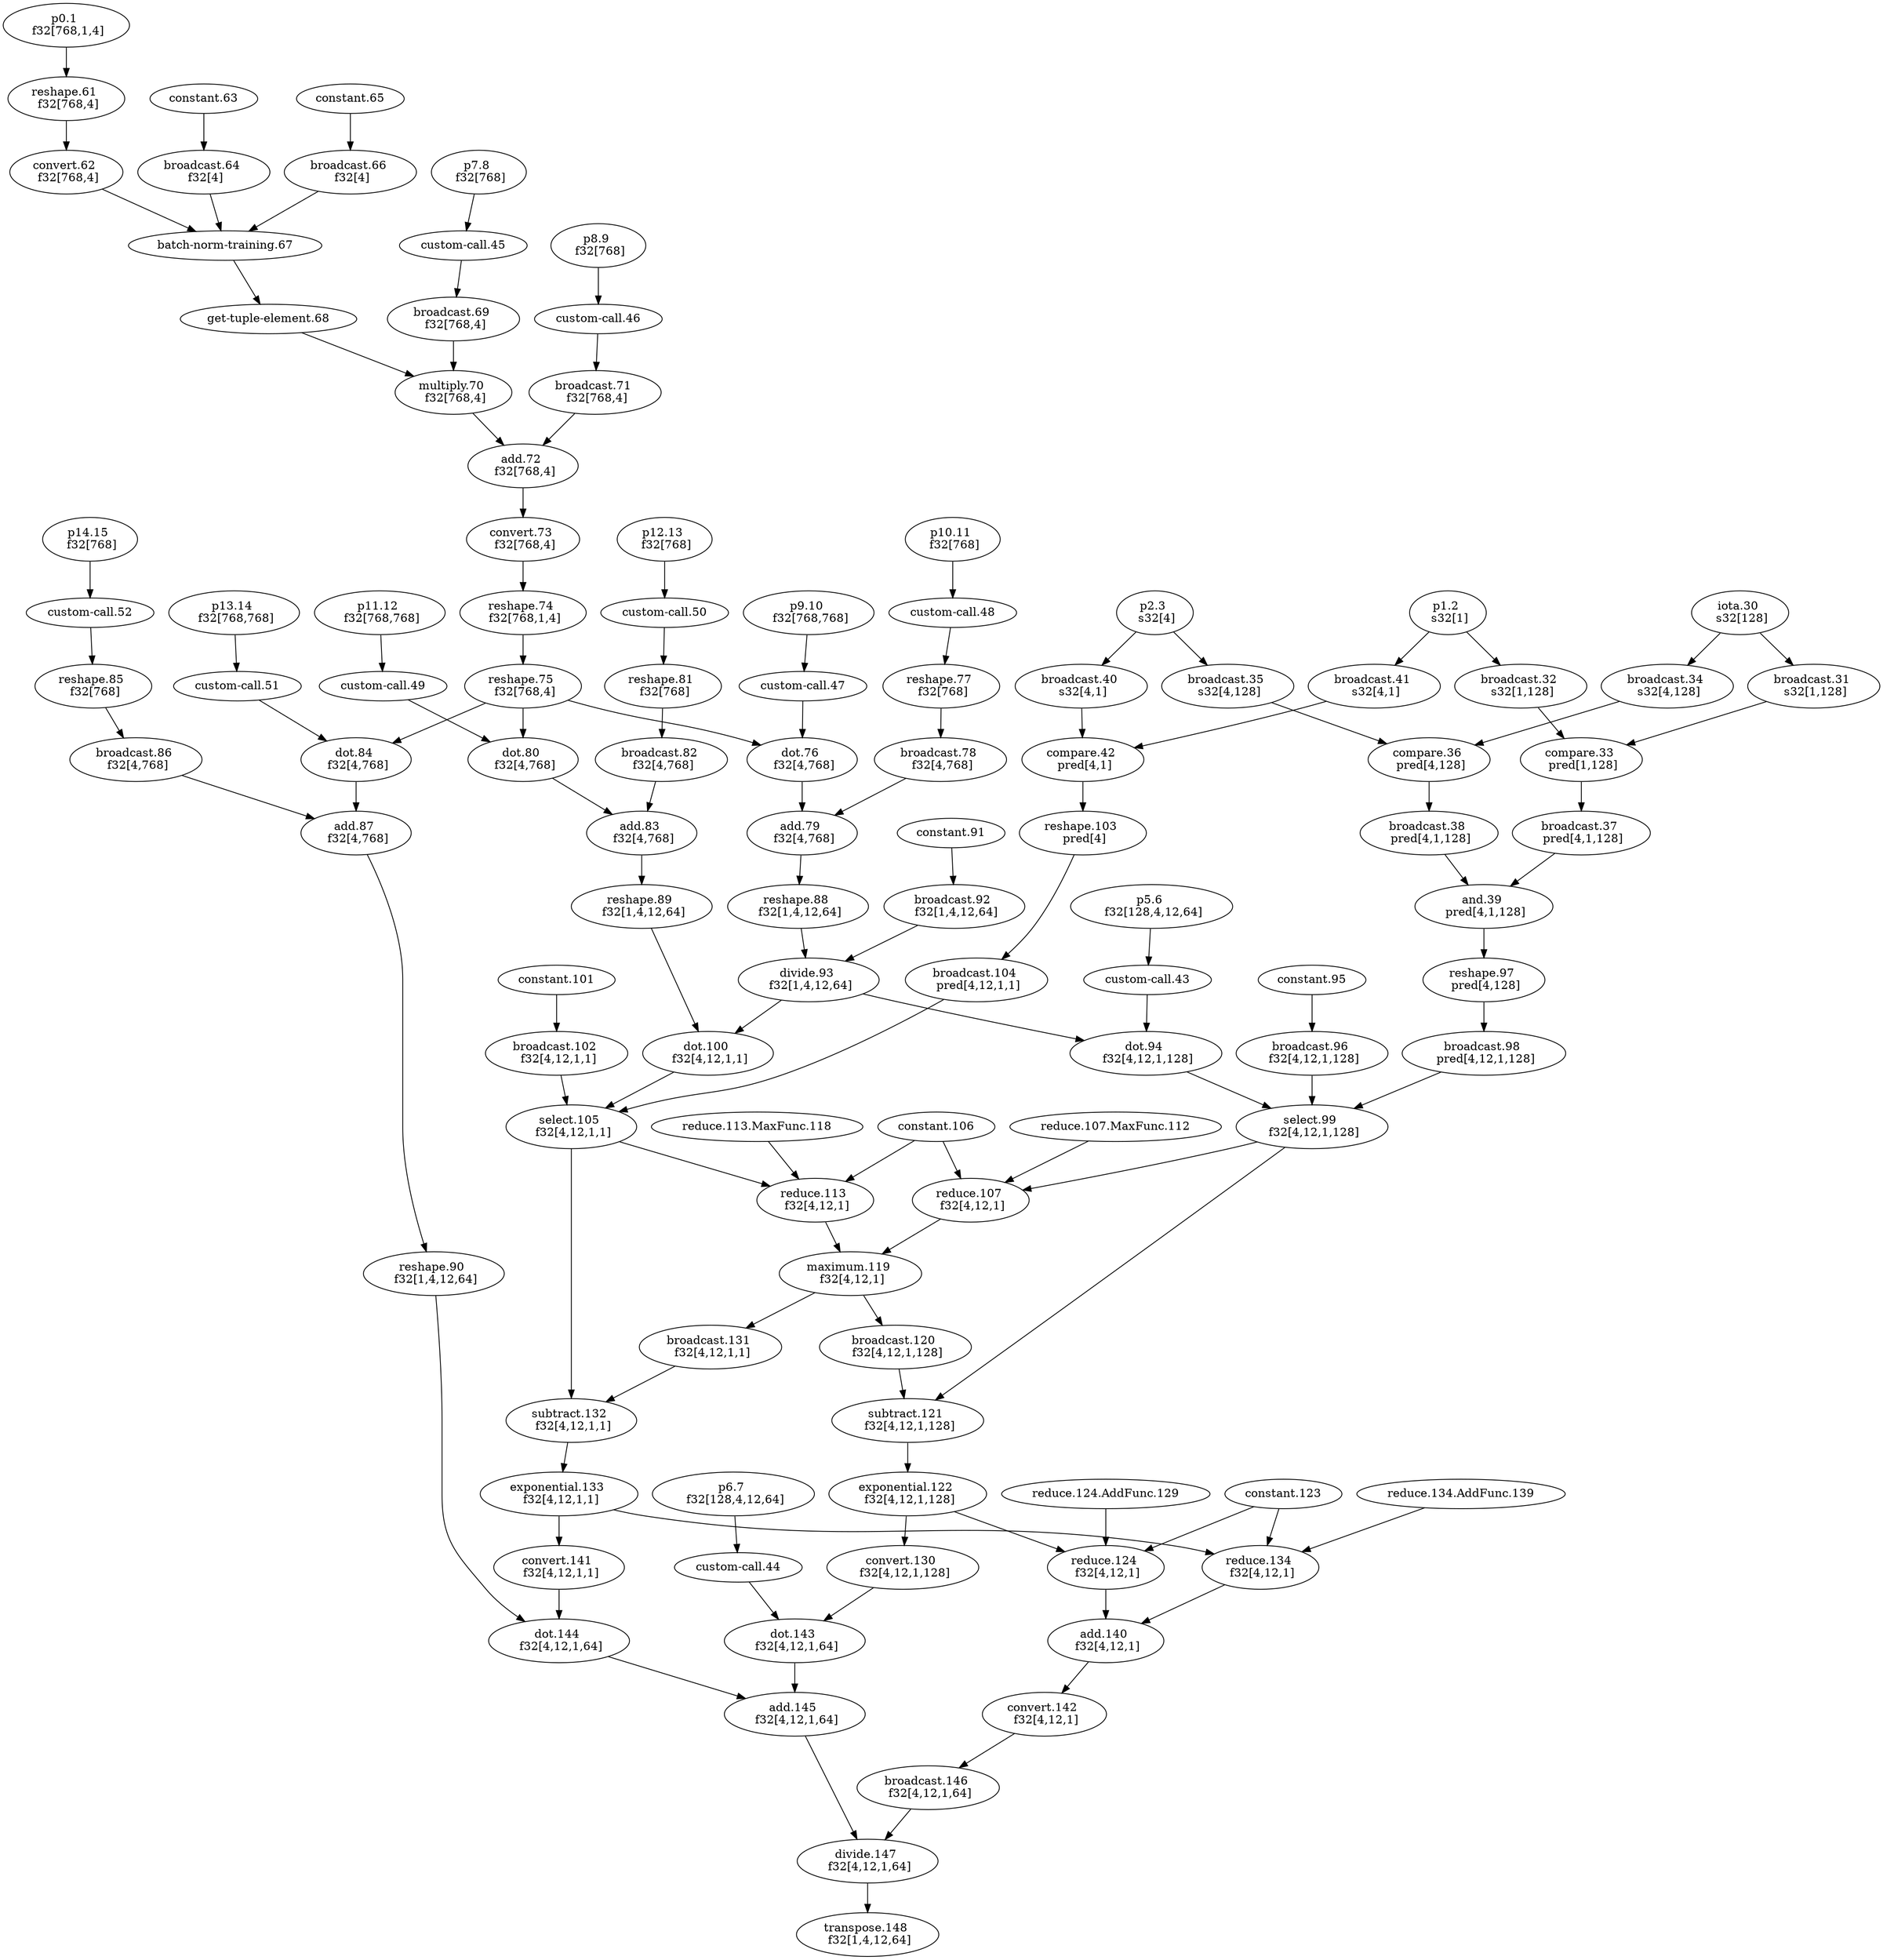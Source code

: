 digraph HloModule { 
	"iota.30" [label="iota.30 \n s32[128]"];
	"broadcast.31" [label="broadcast.31 \n s32[1,128]"];
	"p1.2" [label="p1.2 \n s32[1]"];
	"broadcast.32" [label="broadcast.32 \n s32[1,128]"];
	"compare.33" [label="compare.33 \n pred[1,128]"];
	"broadcast.37" [label="broadcast.37 \n pred[4,1,128]"];
	"broadcast.34" [label="broadcast.34 \n s32[4,128]"];
	"p2.3" [label="p2.3 \n s32[4]"];
	"broadcast.35" [label="broadcast.35 \n s32[4,128]"];
	"compare.36" [label="compare.36 \n pred[4,128]"];
	"broadcast.38" [label="broadcast.38 \n pred[4,1,128]"];
	"and.39" [label="and.39 \n pred[4,1,128]"];
	"reshape.97" [label="reshape.97 \n pred[4,128]"];
	"broadcast.98" [label="broadcast.98 \n pred[4,12,1,128]"];
	"p0.1" [label="p0.1 \n f32[768,1,4]"];
	"reshape.61" [label="reshape.61 \n f32[768,4]"];
	"convert.62" [label="convert.62 \n f32[768,4]"];
	"broadcast.64" [label="broadcast.64 \n f32[4]"];
	"broadcast.66" [label="broadcast.66 \n f32[4]"];
	"p7.8" [label="p7.8 \n f32[768]"];
	"broadcast.69" [label="broadcast.69 \n f32[768,4]"];
	"multiply.70" [label="multiply.70 \n f32[768,4]"];
	"p8.9" [label="p8.9 \n f32[768]"];
	"broadcast.71" [label="broadcast.71 \n f32[768,4]"];
	"add.72" [label="add.72 \n f32[768,4]"];
	"convert.73" [label="convert.73 \n f32[768,4]"];
	"reshape.74" [label="reshape.74 \n f32[768,1,4]"];
	"reshape.75" [label="reshape.75 \n f32[768,4]"];
	"p9.10" [label="p9.10 \n f32[768,768]"];
	"dot.76" [label="dot.76 \n f32[4,768]"];
	"p10.11" [label="p10.11 \n f32[768]"];
	"reshape.77" [label="reshape.77 \n f32[768]"];
	"broadcast.78" [label="broadcast.78 \n f32[4,768]"];
	"add.79" [label="add.79 \n f32[4,768]"];
	"reshape.88" [label="reshape.88 \n f32[1,4,12,64]"];
	"broadcast.92" [label="broadcast.92 \n f32[1,4,12,64]"];
	"divide.93" [label="divide.93 \n f32[1,4,12,64]"];
	"p5.6" [label="p5.6 \n f32[128,4,12,64]"];
	"dot.94" [label="dot.94 \n f32[4,12,1,128]"];
	"broadcast.96" [label="broadcast.96 \n f32[4,12,1,128]"];
	"select.99" [label="select.99 \n f32[4,12,1,128]"];
	"reduce.107" [label="reduce.107 \n f32[4,12,1]"];
	"broadcast.41" [label="broadcast.41 \n s32[4,1]"];
	"broadcast.40" [label="broadcast.40 \n s32[4,1]"];
	"compare.42" [label="compare.42 \n pred[4,1]"];
	"reshape.103" [label="reshape.103 \n pred[4]"];
	"broadcast.104" [label="broadcast.104 \n pred[4,12,1,1]"];
	"p11.12" [label="p11.12 \n f32[768,768]"];
	"dot.80" [label="dot.80 \n f32[4,768]"];
	"p12.13" [label="p12.13 \n f32[768]"];
	"reshape.81" [label="reshape.81 \n f32[768]"];
	"broadcast.82" [label="broadcast.82 \n f32[4,768]"];
	"add.83" [label="add.83 \n f32[4,768]"];
	"reshape.89" [label="reshape.89 \n f32[1,4,12,64]"];
	"dot.100" [label="dot.100 \n f32[4,12,1,1]"];
	"broadcast.102" [label="broadcast.102 \n f32[4,12,1,1]"];
	"select.105" [label="select.105 \n f32[4,12,1,1]"];
	"reduce.113" [label="reduce.113 \n f32[4,12,1]"];
	"maximum.119" [label="maximum.119 \n f32[4,12,1]"];
	"broadcast.120" [label="broadcast.120 \n f32[4,12,1,128]"];
	"subtract.121" [label="subtract.121 \n f32[4,12,1,128]"];
	"exponential.122" [label="exponential.122 \n f32[4,12,1,128]"];
	"convert.130" [label="convert.130 \n f32[4,12,1,128]"];
	"p6.7" [label="p6.7 \n f32[128,4,12,64]"];
	"dot.143" [label="dot.143 \n f32[4,12,1,64]"];
	"broadcast.131" [label="broadcast.131 \n f32[4,12,1,1]"];
	"subtract.132" [label="subtract.132 \n f32[4,12,1,1]"];
	"exponential.133" [label="exponential.133 \n f32[4,12,1,1]"];
	"convert.141" [label="convert.141 \n f32[4,12,1,1]"];
	"p13.14" [label="p13.14 \n f32[768,768]"];
	"dot.84" [label="dot.84 \n f32[4,768]"];
	"p14.15" [label="p14.15 \n f32[768]"];
	"reshape.85" [label="reshape.85 \n f32[768]"];
	"broadcast.86" [label="broadcast.86 \n f32[4,768]"];
	"add.87" [label="add.87 \n f32[4,768]"];
	"reshape.90" [label="reshape.90 \n f32[1,4,12,64]"];
	"dot.144" [label="dot.144 \n f32[4,12,1,64]"];
	"add.145" [label="add.145 \n f32[4,12,1,64]"];
	"reduce.124" [label="reduce.124 \n f32[4,12,1]"];
	"reduce.134" [label="reduce.134 \n f32[4,12,1]"];
	"add.140" [label="add.140 \n f32[4,12,1]"];
	"convert.142" [label="convert.142 \n f32[4,12,1]"];
	"broadcast.146" [label="broadcast.146 \n f32[4,12,1,64]"];
	"divide.147" [label="divide.147 \n f32[4,12,1,64]"];
	"transpose.148" [label="transpose.148 \n f32[1,4,12,64]"]; 
 	"iota.30" -> "broadcast.31";
	"p1.2" -> "broadcast.32";
	"broadcast.31" -> "compare.33";
	"broadcast.32" -> "compare.33";
	"compare.33" -> "broadcast.37";
	"iota.30" -> "broadcast.34";
	"p2.3" -> "broadcast.35";
	"broadcast.34" -> "compare.36";
	"broadcast.35" -> "compare.36";
	"compare.36" -> "broadcast.38";
	"broadcast.37" -> "and.39";
	"broadcast.38" -> "and.39";
	"and.39" -> "reshape.97";
	"reshape.97" -> "broadcast.98";
	"p0.1" -> "reshape.61";
	"reshape.61" -> "convert.62";
	"constant.63" -> "broadcast.64";
	"constant.65" -> "broadcast.66";
	"convert.62" -> "batch-norm-training.67";
	"broadcast.64" -> "batch-norm-training.67";
	"broadcast.66" -> "batch-norm-training.67";
	"batch-norm-training.67" -> "get-tuple-element.68";
	"p7.8" -> "custom-call.45";
	"custom-call.45" -> "broadcast.69";
	"get-tuple-element.68" -> "multiply.70";
	"broadcast.69" -> "multiply.70";
	"p8.9" -> "custom-call.46";
	"custom-call.46" -> "broadcast.71";
	"multiply.70" -> "add.72";
	"broadcast.71" -> "add.72";
	"add.72" -> "convert.73";
	"convert.73" -> "reshape.74";
	"reshape.74" -> "reshape.75";
	"p9.10" -> "custom-call.47";
	"reshape.75" -> "dot.76";
	"custom-call.47" -> "dot.76";
	"p10.11" -> "custom-call.48";
	"custom-call.48" -> "reshape.77";
	"reshape.77" -> "broadcast.78";
	"dot.76" -> "add.79";
	"broadcast.78" -> "add.79";
	"add.79" -> "reshape.88";
	"constant.91" -> "broadcast.92";
	"reshape.88" -> "divide.93";
	"broadcast.92" -> "divide.93";
	"p5.6" -> "custom-call.43";
	"divide.93" -> "dot.94";
	"custom-call.43" -> "dot.94";
	"constant.95" -> "broadcast.96";
	"broadcast.98" -> "select.99";
	"dot.94" -> "select.99";
	"broadcast.96" -> "select.99";
	"select.99" -> "reduce.107";
	"constant.106" -> "reduce.107";
	"reduce.107.MaxFunc.112" -> "reduce.107";
	"p1.2" -> "broadcast.41";
	"p2.3" -> "broadcast.40";
	"broadcast.41" -> "compare.42";
	"broadcast.40" -> "compare.42";
	"compare.42" -> "reshape.103";
	"reshape.103" -> "broadcast.104";
	"p11.12" -> "custom-call.49";
	"reshape.75" -> "dot.80";
	"custom-call.49" -> "dot.80";
	"p12.13" -> "custom-call.50";
	"custom-call.50" -> "reshape.81";
	"reshape.81" -> "broadcast.82";
	"dot.80" -> "add.83";
	"broadcast.82" -> "add.83";
	"add.83" -> "reshape.89";
	"divide.93" -> "dot.100";
	"reshape.89" -> "dot.100";
	"constant.101" -> "broadcast.102";
	"broadcast.104" -> "select.105";
	"dot.100" -> "select.105";
	"broadcast.102" -> "select.105";
	"select.105" -> "reduce.113";
	"constant.106" -> "reduce.113";
	"reduce.113.MaxFunc.118" -> "reduce.113";
	"reduce.107" -> "maximum.119";
	"reduce.113" -> "maximum.119";
	"maximum.119" -> "broadcast.120";
	"select.99" -> "subtract.121";
	"broadcast.120" -> "subtract.121";
	"subtract.121" -> "exponential.122";
	"exponential.122" -> "convert.130";
	"p6.7" -> "custom-call.44";
	"convert.130" -> "dot.143";
	"custom-call.44" -> "dot.143";
	"maximum.119" -> "broadcast.131";
	"select.105" -> "subtract.132";
	"broadcast.131" -> "subtract.132";
	"subtract.132" -> "exponential.133";
	"exponential.133" -> "convert.141";
	"p13.14" -> "custom-call.51";
	"reshape.75" -> "dot.84";
	"custom-call.51" -> "dot.84";
	"p14.15" -> "custom-call.52";
	"custom-call.52" -> "reshape.85";
	"reshape.85" -> "broadcast.86";
	"dot.84" -> "add.87";
	"broadcast.86" -> "add.87";
	"add.87" -> "reshape.90";
	"convert.141" -> "dot.144";
	"reshape.90" -> "dot.144";
	"dot.143" -> "add.145";
	"dot.144" -> "add.145";
	"exponential.122" -> "reduce.124";
	"constant.123" -> "reduce.124";
	"reduce.124.AddFunc.129" -> "reduce.124";
	"exponential.133" -> "reduce.134";
	"constant.123" -> "reduce.134";
	"reduce.134.AddFunc.139" -> "reduce.134";
	"reduce.124" -> "add.140";
	"reduce.134" -> "add.140";
	"add.140" -> "convert.142";
	"convert.142" -> "broadcast.146";
	"add.145" -> "divide.147";
	"broadcast.146" -> "divide.147";
	"divide.147" -> "transpose.148";
 }